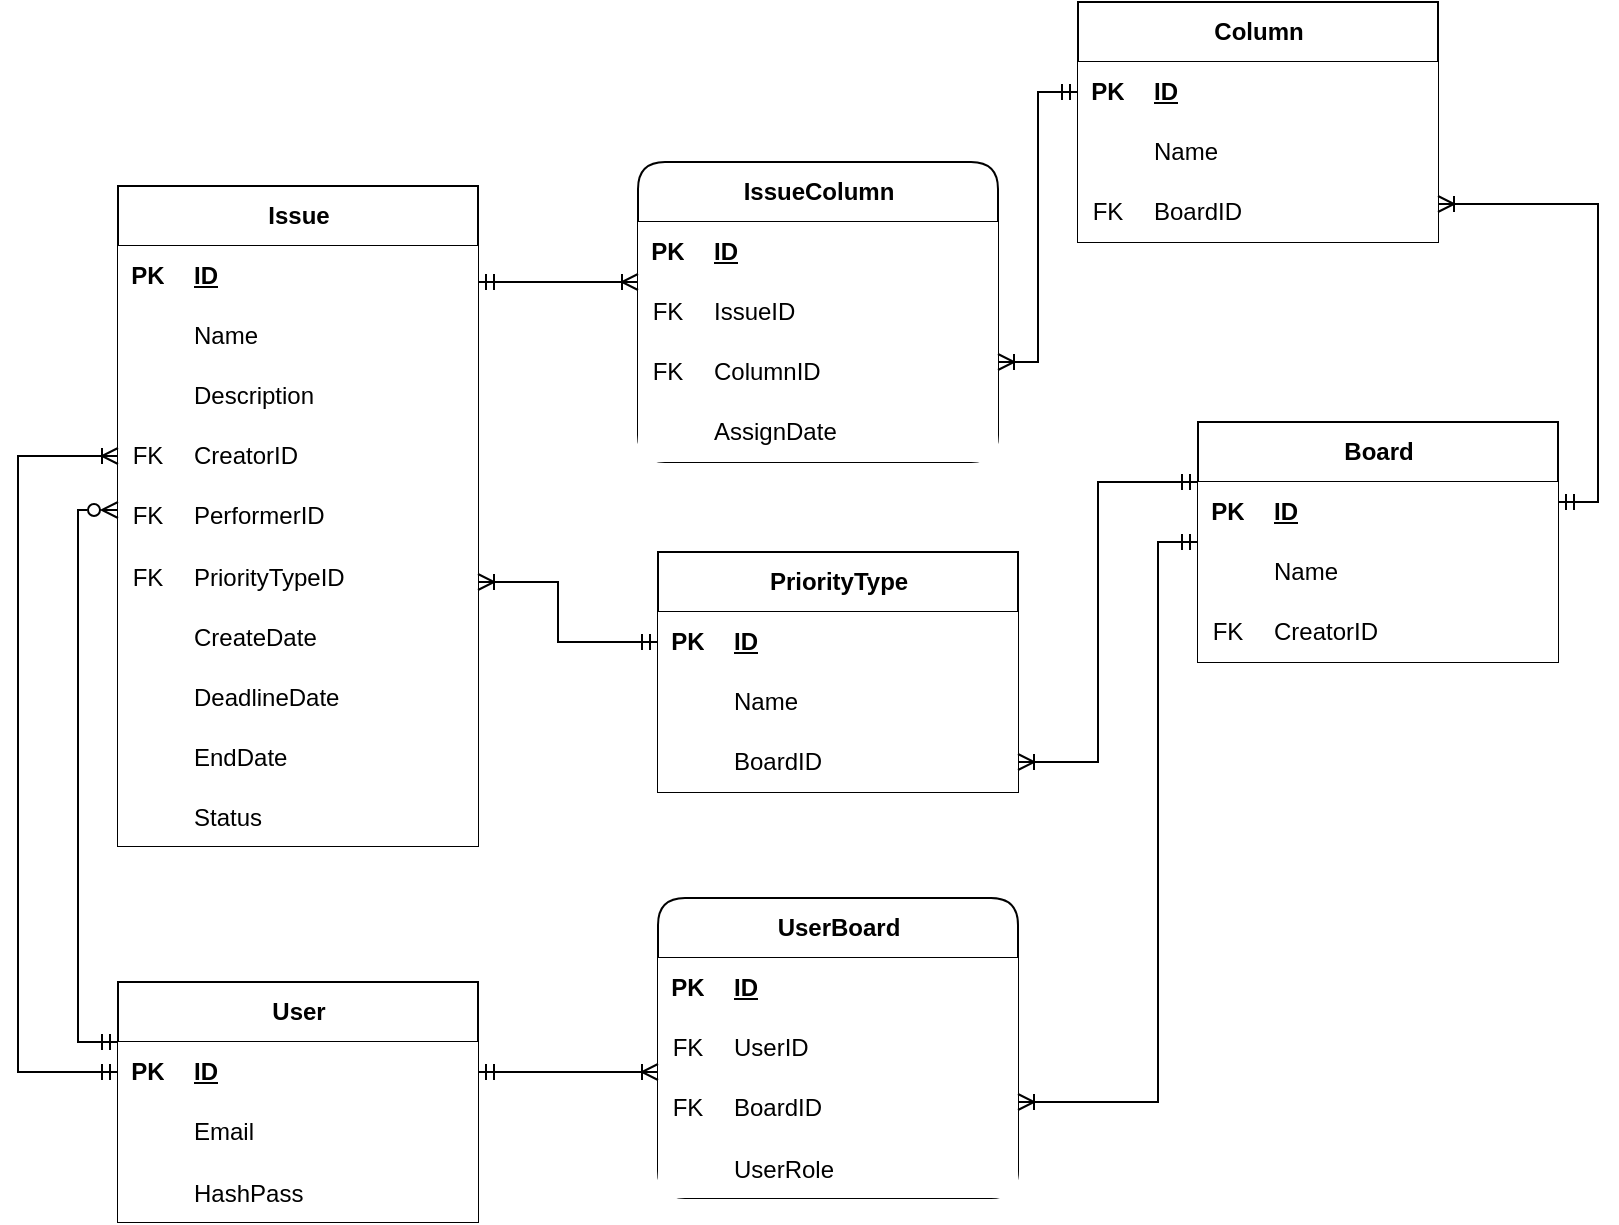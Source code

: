 <mxfile version="22.0.2" type="device">
  <diagram id="C5RBs43oDa-KdzZeNtuy" name="Page-1">
    <mxGraphModel dx="926" dy="1287" grid="1" gridSize="10" guides="1" tooltips="1" connect="1" arrows="1" fold="1" page="1" pageScale="1" pageWidth="827" pageHeight="1169" math="0" shadow="0">
      <root>
        <mxCell id="WIyWlLk6GJQsqaUBKTNV-0" />
        <mxCell id="WIyWlLk6GJQsqaUBKTNV-1" parent="WIyWlLk6GJQsqaUBKTNV-0" />
        <mxCell id="fGtyO2bRwOL8KvUSfnEm-0" value="User" style="shape=table;startSize=30;container=1;collapsible=1;childLayout=tableLayout;fixedRows=1;rowLines=0;fontStyle=1;align=center;resizeLast=1;html=1;" parent="WIyWlLk6GJQsqaUBKTNV-1" vertex="1">
          <mxGeometry x="60" y="570" width="180" height="120" as="geometry" />
        </mxCell>
        <mxCell id="fGtyO2bRwOL8KvUSfnEm-1" value="" style="shape=tableRow;horizontal=0;startSize=0;swimlaneHead=0;swimlaneBody=0;collapsible=0;dropTarget=0;points=[[0,0.5],[1,0.5]];portConstraint=eastwest;top=0;left=0;right=0;bottom=1;" parent="fGtyO2bRwOL8KvUSfnEm-0" vertex="1">
          <mxGeometry y="30" width="180" height="30" as="geometry" />
        </mxCell>
        <mxCell id="fGtyO2bRwOL8KvUSfnEm-2" value="PK" style="shape=partialRectangle;connectable=0;top=0;left=0;bottom=0;right=0;fontStyle=1;overflow=hidden;whiteSpace=wrap;html=1;" parent="fGtyO2bRwOL8KvUSfnEm-1" vertex="1">
          <mxGeometry width="30" height="30" as="geometry">
            <mxRectangle width="30" height="30" as="alternateBounds" />
          </mxGeometry>
        </mxCell>
        <mxCell id="fGtyO2bRwOL8KvUSfnEm-3" value="ID" style="shape=partialRectangle;connectable=0;top=0;left=0;bottom=0;right=0;align=left;spacingLeft=6;fontStyle=5;overflow=hidden;whiteSpace=wrap;html=1;" parent="fGtyO2bRwOL8KvUSfnEm-1" vertex="1">
          <mxGeometry x="30" width="150" height="30" as="geometry">
            <mxRectangle width="150" height="30" as="alternateBounds" />
          </mxGeometry>
        </mxCell>
        <mxCell id="fGtyO2bRwOL8KvUSfnEm-10" value="" style="shape=tableRow;horizontal=0;startSize=0;swimlaneHead=0;swimlaneBody=0;collapsible=0;dropTarget=0;points=[[0,0.5],[1,0.5]];portConstraint=eastwest;top=0;left=0;right=0;bottom=0;" parent="fGtyO2bRwOL8KvUSfnEm-0" vertex="1">
          <mxGeometry y="60" width="180" height="30" as="geometry" />
        </mxCell>
        <mxCell id="fGtyO2bRwOL8KvUSfnEm-11" value="" style="shape=partialRectangle;connectable=0;top=0;left=0;bottom=0;right=0;editable=1;overflow=hidden;whiteSpace=wrap;html=1;" parent="fGtyO2bRwOL8KvUSfnEm-10" vertex="1">
          <mxGeometry width="30" height="30" as="geometry">
            <mxRectangle width="30" height="30" as="alternateBounds" />
          </mxGeometry>
        </mxCell>
        <mxCell id="fGtyO2bRwOL8KvUSfnEm-12" value="Email" style="shape=partialRectangle;connectable=0;top=0;left=0;bottom=0;right=0;align=left;spacingLeft=6;overflow=hidden;whiteSpace=wrap;html=1;" parent="fGtyO2bRwOL8KvUSfnEm-10" vertex="1">
          <mxGeometry x="30" width="150" height="30" as="geometry">
            <mxRectangle width="150" height="30" as="alternateBounds" />
          </mxGeometry>
        </mxCell>
        <mxCell id="fGtyO2bRwOL8KvUSfnEm-19" value="" style="shape=tableRow;horizontal=0;startSize=0;swimlaneHead=0;swimlaneBody=0;collapsible=0;dropTarget=0;points=[[0,0.5],[1,0.5]];portConstraint=eastwest;top=0;left=0;right=0;bottom=0;" parent="fGtyO2bRwOL8KvUSfnEm-0" vertex="1">
          <mxGeometry y="90" width="180" height="30" as="geometry" />
        </mxCell>
        <mxCell id="fGtyO2bRwOL8KvUSfnEm-20" value="" style="shape=partialRectangle;connectable=0;top=0;left=0;bottom=0;right=0;editable=1;overflow=hidden;" parent="fGtyO2bRwOL8KvUSfnEm-19" vertex="1">
          <mxGeometry width="30" height="30" as="geometry">
            <mxRectangle width="30" height="30" as="alternateBounds" />
          </mxGeometry>
        </mxCell>
        <mxCell id="fGtyO2bRwOL8KvUSfnEm-21" value="HashPass" style="shape=partialRectangle;connectable=0;top=0;left=0;bottom=0;right=0;align=left;spacingLeft=6;overflow=hidden;" parent="fGtyO2bRwOL8KvUSfnEm-19" vertex="1">
          <mxGeometry x="30" width="150" height="30" as="geometry">
            <mxRectangle width="150" height="30" as="alternateBounds" />
          </mxGeometry>
        </mxCell>
        <mxCell id="fGtyO2bRwOL8KvUSfnEm-44" value="Issue" style="shape=table;startSize=30;container=1;collapsible=1;childLayout=tableLayout;fixedRows=1;rowLines=0;fontStyle=1;align=center;resizeLast=1;html=1;" parent="WIyWlLk6GJQsqaUBKTNV-1" vertex="1">
          <mxGeometry x="60" y="172" width="180" height="330" as="geometry" />
        </mxCell>
        <mxCell id="fGtyO2bRwOL8KvUSfnEm-45" value="" style="shape=tableRow;horizontal=0;startSize=0;swimlaneHead=0;swimlaneBody=0;collapsible=0;dropTarget=0;points=[[0,0.5],[1,0.5]];portConstraint=eastwest;top=0;left=0;right=0;bottom=1;" parent="fGtyO2bRwOL8KvUSfnEm-44" vertex="1">
          <mxGeometry y="30" width="180" height="30" as="geometry" />
        </mxCell>
        <mxCell id="fGtyO2bRwOL8KvUSfnEm-46" value="PK" style="shape=partialRectangle;connectable=0;top=0;left=0;bottom=0;right=0;fontStyle=1;overflow=hidden;whiteSpace=wrap;html=1;" parent="fGtyO2bRwOL8KvUSfnEm-45" vertex="1">
          <mxGeometry width="30" height="30" as="geometry">
            <mxRectangle width="30" height="30" as="alternateBounds" />
          </mxGeometry>
        </mxCell>
        <mxCell id="fGtyO2bRwOL8KvUSfnEm-47" value="ID" style="shape=partialRectangle;connectable=0;top=0;left=0;bottom=0;right=0;align=left;spacingLeft=6;fontStyle=5;overflow=hidden;whiteSpace=wrap;html=1;" parent="fGtyO2bRwOL8KvUSfnEm-45" vertex="1">
          <mxGeometry x="30" width="150" height="30" as="geometry">
            <mxRectangle width="150" height="30" as="alternateBounds" />
          </mxGeometry>
        </mxCell>
        <mxCell id="fGtyO2bRwOL8KvUSfnEm-48" value="" style="shape=tableRow;horizontal=0;startSize=0;swimlaneHead=0;swimlaneBody=0;collapsible=0;dropTarget=0;points=[[0,0.5],[1,0.5]];portConstraint=eastwest;top=0;left=0;right=0;bottom=0;" parent="fGtyO2bRwOL8KvUSfnEm-44" vertex="1">
          <mxGeometry y="60" width="180" height="30" as="geometry" />
        </mxCell>
        <mxCell id="fGtyO2bRwOL8KvUSfnEm-49" value="" style="shape=partialRectangle;connectable=0;top=0;left=0;bottom=0;right=0;editable=1;overflow=hidden;whiteSpace=wrap;html=1;" parent="fGtyO2bRwOL8KvUSfnEm-48" vertex="1">
          <mxGeometry width="30" height="30" as="geometry">
            <mxRectangle width="30" height="30" as="alternateBounds" />
          </mxGeometry>
        </mxCell>
        <mxCell id="fGtyO2bRwOL8KvUSfnEm-50" value="Name" style="shape=partialRectangle;connectable=0;top=0;left=0;bottom=0;right=0;align=left;spacingLeft=6;overflow=hidden;whiteSpace=wrap;html=1;" parent="fGtyO2bRwOL8KvUSfnEm-48" vertex="1">
          <mxGeometry x="30" width="150" height="30" as="geometry">
            <mxRectangle width="150" height="30" as="alternateBounds" />
          </mxGeometry>
        </mxCell>
        <mxCell id="fGtyO2bRwOL8KvUSfnEm-51" value="" style="shape=tableRow;horizontal=0;startSize=0;swimlaneHead=0;swimlaneBody=0;collapsible=0;dropTarget=0;points=[[0,0.5],[1,0.5]];portConstraint=eastwest;top=0;left=0;right=0;bottom=0;" parent="fGtyO2bRwOL8KvUSfnEm-44" vertex="1">
          <mxGeometry y="90" width="180" height="30" as="geometry" />
        </mxCell>
        <mxCell id="fGtyO2bRwOL8KvUSfnEm-52" value="" style="shape=partialRectangle;connectable=0;top=0;left=0;bottom=0;right=0;editable=1;overflow=hidden;whiteSpace=wrap;html=1;" parent="fGtyO2bRwOL8KvUSfnEm-51" vertex="1">
          <mxGeometry width="30" height="30" as="geometry">
            <mxRectangle width="30" height="30" as="alternateBounds" />
          </mxGeometry>
        </mxCell>
        <mxCell id="fGtyO2bRwOL8KvUSfnEm-53" value="Description" style="shape=partialRectangle;connectable=0;top=0;left=0;bottom=0;right=0;align=left;spacingLeft=6;overflow=hidden;whiteSpace=wrap;html=1;" parent="fGtyO2bRwOL8KvUSfnEm-51" vertex="1">
          <mxGeometry x="30" width="150" height="30" as="geometry">
            <mxRectangle width="150" height="30" as="alternateBounds" />
          </mxGeometry>
        </mxCell>
        <mxCell id="fGtyO2bRwOL8KvUSfnEm-54" value="" style="shape=tableRow;horizontal=0;startSize=0;swimlaneHead=0;swimlaneBody=0;collapsible=0;dropTarget=0;points=[[0,0.5],[1,0.5]];portConstraint=eastwest;top=0;left=0;right=0;bottom=0;" parent="fGtyO2bRwOL8KvUSfnEm-44" vertex="1">
          <mxGeometry y="120" width="180" height="30" as="geometry" />
        </mxCell>
        <mxCell id="fGtyO2bRwOL8KvUSfnEm-55" value="FK" style="shape=partialRectangle;connectable=0;top=0;left=0;bottom=0;right=0;fontStyle=0;overflow=hidden;whiteSpace=wrap;html=1;" parent="fGtyO2bRwOL8KvUSfnEm-54" vertex="1">
          <mxGeometry width="30" height="30" as="geometry">
            <mxRectangle width="30" height="30" as="alternateBounds" />
          </mxGeometry>
        </mxCell>
        <mxCell id="fGtyO2bRwOL8KvUSfnEm-56" value="CreatorID" style="shape=partialRectangle;connectable=0;top=0;left=0;bottom=0;right=0;align=left;spacingLeft=6;fontStyle=0;overflow=hidden;whiteSpace=wrap;html=1;" parent="fGtyO2bRwOL8KvUSfnEm-54" vertex="1">
          <mxGeometry x="30" width="150" height="30" as="geometry">
            <mxRectangle width="150" height="30" as="alternateBounds" />
          </mxGeometry>
        </mxCell>
        <mxCell id="fGtyO2bRwOL8KvUSfnEm-57" value="" style="shape=tableRow;horizontal=0;startSize=0;swimlaneHead=0;swimlaneBody=0;collapsible=0;dropTarget=0;points=[[0,0.5],[1,0.5]];portConstraint=eastwest;top=0;left=0;right=0;bottom=0;" parent="fGtyO2bRwOL8KvUSfnEm-44" vertex="1">
          <mxGeometry y="150" width="180" height="30" as="geometry" />
        </mxCell>
        <mxCell id="fGtyO2bRwOL8KvUSfnEm-58" value="FK" style="shape=partialRectangle;connectable=0;top=0;left=0;bottom=0;right=0;fontStyle=0;overflow=hidden;whiteSpace=wrap;html=1;" parent="fGtyO2bRwOL8KvUSfnEm-57" vertex="1">
          <mxGeometry width="30" height="30" as="geometry">
            <mxRectangle width="30" height="30" as="alternateBounds" />
          </mxGeometry>
        </mxCell>
        <mxCell id="fGtyO2bRwOL8KvUSfnEm-59" value="PerformerID" style="shape=partialRectangle;connectable=0;top=0;left=0;bottom=0;right=0;align=left;spacingLeft=6;fontStyle=0;overflow=hidden;whiteSpace=wrap;html=1;" parent="fGtyO2bRwOL8KvUSfnEm-57" vertex="1">
          <mxGeometry x="30" width="150" height="30" as="geometry">
            <mxRectangle width="150" height="30" as="alternateBounds" />
          </mxGeometry>
        </mxCell>
        <mxCell id="fGtyO2bRwOL8KvUSfnEm-63" value="" style="shape=tableRow;horizontal=0;startSize=0;swimlaneHead=0;swimlaneBody=0;collapsible=0;dropTarget=0;points=[[0,0.5],[1,0.5]];portConstraint=eastwest;top=0;left=0;right=0;bottom=0;" parent="fGtyO2bRwOL8KvUSfnEm-44" vertex="1">
          <mxGeometry y="180" width="180" height="30" as="geometry" />
        </mxCell>
        <mxCell id="fGtyO2bRwOL8KvUSfnEm-64" value="FK" style="shape=partialRectangle;connectable=0;top=0;left=0;bottom=0;right=0;editable=1;overflow=hidden;" parent="fGtyO2bRwOL8KvUSfnEm-63" vertex="1">
          <mxGeometry width="30" height="30" as="geometry">
            <mxRectangle width="30" height="30" as="alternateBounds" />
          </mxGeometry>
        </mxCell>
        <mxCell id="fGtyO2bRwOL8KvUSfnEm-65" value="РriorityTypeID" style="shape=partialRectangle;connectable=0;top=0;left=0;bottom=0;right=0;align=left;spacingLeft=6;overflow=hidden;" parent="fGtyO2bRwOL8KvUSfnEm-63" vertex="1">
          <mxGeometry x="30" width="150" height="30" as="geometry">
            <mxRectangle width="150" height="30" as="alternateBounds" />
          </mxGeometry>
        </mxCell>
        <mxCell id="fGtyO2bRwOL8KvUSfnEm-66" value="" style="shape=tableRow;horizontal=0;startSize=0;swimlaneHead=0;swimlaneBody=0;collapsible=0;dropTarget=0;points=[[0,0.5],[1,0.5]];portConstraint=eastwest;top=0;left=0;right=0;bottom=0;" parent="fGtyO2bRwOL8KvUSfnEm-44" vertex="1">
          <mxGeometry y="210" width="180" height="30" as="geometry" />
        </mxCell>
        <mxCell id="fGtyO2bRwOL8KvUSfnEm-67" value="" style="shape=partialRectangle;connectable=0;top=0;left=0;bottom=0;right=0;editable=1;overflow=hidden;" parent="fGtyO2bRwOL8KvUSfnEm-66" vertex="1">
          <mxGeometry width="30" height="30" as="geometry">
            <mxRectangle width="30" height="30" as="alternateBounds" />
          </mxGeometry>
        </mxCell>
        <mxCell id="fGtyO2bRwOL8KvUSfnEm-68" value="CreateDate" style="shape=partialRectangle;connectable=0;top=0;left=0;bottom=0;right=0;align=left;spacingLeft=6;overflow=hidden;" parent="fGtyO2bRwOL8KvUSfnEm-66" vertex="1">
          <mxGeometry x="30" width="150" height="30" as="geometry">
            <mxRectangle width="150" height="30" as="alternateBounds" />
          </mxGeometry>
        </mxCell>
        <mxCell id="fGtyO2bRwOL8KvUSfnEm-69" value="" style="shape=tableRow;horizontal=0;startSize=0;swimlaneHead=0;swimlaneBody=0;collapsible=0;dropTarget=0;points=[[0,0.5],[1,0.5]];portConstraint=eastwest;top=0;left=0;right=0;bottom=0;" parent="fGtyO2bRwOL8KvUSfnEm-44" vertex="1">
          <mxGeometry y="240" width="180" height="30" as="geometry" />
        </mxCell>
        <mxCell id="fGtyO2bRwOL8KvUSfnEm-70" value="" style="shape=partialRectangle;connectable=0;top=0;left=0;bottom=0;right=0;editable=1;overflow=hidden;" parent="fGtyO2bRwOL8KvUSfnEm-69" vertex="1">
          <mxGeometry width="30" height="30" as="geometry">
            <mxRectangle width="30" height="30" as="alternateBounds" />
          </mxGeometry>
        </mxCell>
        <mxCell id="fGtyO2bRwOL8KvUSfnEm-71" value="DeadlineDate" style="shape=partialRectangle;connectable=0;top=0;left=0;bottom=0;right=0;align=left;spacingLeft=6;overflow=hidden;" parent="fGtyO2bRwOL8KvUSfnEm-69" vertex="1">
          <mxGeometry x="30" width="150" height="30" as="geometry">
            <mxRectangle width="150" height="30" as="alternateBounds" />
          </mxGeometry>
        </mxCell>
        <mxCell id="fGtyO2bRwOL8KvUSfnEm-72" value="" style="shape=tableRow;horizontal=0;startSize=0;swimlaneHead=0;swimlaneBody=0;collapsible=0;dropTarget=0;points=[[0,0.5],[1,0.5]];portConstraint=eastwest;top=0;left=0;right=0;bottom=0;" parent="fGtyO2bRwOL8KvUSfnEm-44" vertex="1">
          <mxGeometry y="270" width="180" height="30" as="geometry" />
        </mxCell>
        <mxCell id="fGtyO2bRwOL8KvUSfnEm-73" value="" style="shape=partialRectangle;connectable=0;top=0;left=0;bottom=0;right=0;editable=1;overflow=hidden;" parent="fGtyO2bRwOL8KvUSfnEm-72" vertex="1">
          <mxGeometry width="30" height="30" as="geometry">
            <mxRectangle width="30" height="30" as="alternateBounds" />
          </mxGeometry>
        </mxCell>
        <mxCell id="fGtyO2bRwOL8KvUSfnEm-74" value="EndDate" style="shape=partialRectangle;connectable=0;top=0;left=0;bottom=0;right=0;align=left;spacingLeft=6;overflow=hidden;" parent="fGtyO2bRwOL8KvUSfnEm-72" vertex="1">
          <mxGeometry x="30" width="150" height="30" as="geometry">
            <mxRectangle width="150" height="30" as="alternateBounds" />
          </mxGeometry>
        </mxCell>
        <mxCell id="fGtyO2bRwOL8KvUSfnEm-75" value="" style="shape=tableRow;horizontal=0;startSize=0;swimlaneHead=0;swimlaneBody=0;collapsible=0;dropTarget=0;points=[[0,0.5],[1,0.5]];portConstraint=eastwest;top=0;left=0;right=0;bottom=0;" parent="fGtyO2bRwOL8KvUSfnEm-44" vertex="1">
          <mxGeometry y="300" width="180" height="30" as="geometry" />
        </mxCell>
        <mxCell id="fGtyO2bRwOL8KvUSfnEm-76" value="" style="shape=partialRectangle;connectable=0;top=0;left=0;bottom=0;right=0;editable=1;overflow=hidden;" parent="fGtyO2bRwOL8KvUSfnEm-75" vertex="1">
          <mxGeometry width="30" height="30" as="geometry">
            <mxRectangle width="30" height="30" as="alternateBounds" />
          </mxGeometry>
        </mxCell>
        <mxCell id="fGtyO2bRwOL8KvUSfnEm-77" value="Status" style="shape=partialRectangle;connectable=0;top=0;left=0;bottom=0;right=0;align=left;spacingLeft=6;overflow=hidden;" parent="fGtyO2bRwOL8KvUSfnEm-75" vertex="1">
          <mxGeometry x="30" width="150" height="30" as="geometry">
            <mxRectangle width="150" height="30" as="alternateBounds" />
          </mxGeometry>
        </mxCell>
        <mxCell id="fGtyO2bRwOL8KvUSfnEm-78" value="Board" style="shape=table;startSize=30;container=1;collapsible=1;childLayout=tableLayout;fixedRows=1;rowLines=0;fontStyle=1;align=center;resizeLast=1;html=1;" parent="WIyWlLk6GJQsqaUBKTNV-1" vertex="1">
          <mxGeometry x="600" y="290" width="180" height="120" as="geometry" />
        </mxCell>
        <mxCell id="fGtyO2bRwOL8KvUSfnEm-79" value="" style="shape=tableRow;horizontal=0;startSize=0;swimlaneHead=0;swimlaneBody=0;collapsible=0;dropTarget=0;points=[[0,0.5],[1,0.5]];portConstraint=eastwest;top=0;left=0;right=0;bottom=1;" parent="fGtyO2bRwOL8KvUSfnEm-78" vertex="1">
          <mxGeometry y="30" width="180" height="30" as="geometry" />
        </mxCell>
        <mxCell id="fGtyO2bRwOL8KvUSfnEm-80" value="PK" style="shape=partialRectangle;connectable=0;top=0;left=0;bottom=0;right=0;fontStyle=1;overflow=hidden;whiteSpace=wrap;html=1;" parent="fGtyO2bRwOL8KvUSfnEm-79" vertex="1">
          <mxGeometry width="30" height="30" as="geometry">
            <mxRectangle width="30" height="30" as="alternateBounds" />
          </mxGeometry>
        </mxCell>
        <mxCell id="fGtyO2bRwOL8KvUSfnEm-81" value="ID" style="shape=partialRectangle;connectable=0;top=0;left=0;bottom=0;right=0;align=left;spacingLeft=6;fontStyle=5;overflow=hidden;whiteSpace=wrap;html=1;" parent="fGtyO2bRwOL8KvUSfnEm-79" vertex="1">
          <mxGeometry x="30" width="150" height="30" as="geometry">
            <mxRectangle width="150" height="30" as="alternateBounds" />
          </mxGeometry>
        </mxCell>
        <mxCell id="fGtyO2bRwOL8KvUSfnEm-82" value="" style="shape=tableRow;horizontal=0;startSize=0;swimlaneHead=0;swimlaneBody=0;collapsible=0;dropTarget=0;points=[[0,0.5],[1,0.5]];portConstraint=eastwest;top=0;left=0;right=0;bottom=0;" parent="fGtyO2bRwOL8KvUSfnEm-78" vertex="1">
          <mxGeometry y="60" width="180" height="30" as="geometry" />
        </mxCell>
        <mxCell id="fGtyO2bRwOL8KvUSfnEm-83" value="" style="shape=partialRectangle;connectable=0;top=0;left=0;bottom=0;right=0;editable=1;overflow=hidden;whiteSpace=wrap;html=1;" parent="fGtyO2bRwOL8KvUSfnEm-82" vertex="1">
          <mxGeometry width="30" height="30" as="geometry">
            <mxRectangle width="30" height="30" as="alternateBounds" />
          </mxGeometry>
        </mxCell>
        <mxCell id="fGtyO2bRwOL8KvUSfnEm-84" value="Name" style="shape=partialRectangle;connectable=0;top=0;left=0;bottom=0;right=0;align=left;spacingLeft=6;overflow=hidden;whiteSpace=wrap;html=1;" parent="fGtyO2bRwOL8KvUSfnEm-82" vertex="1">
          <mxGeometry x="30" width="150" height="30" as="geometry">
            <mxRectangle width="150" height="30" as="alternateBounds" />
          </mxGeometry>
        </mxCell>
        <mxCell id="fGtyO2bRwOL8KvUSfnEm-85" value="" style="shape=tableRow;horizontal=0;startSize=0;swimlaneHead=0;swimlaneBody=0;collapsible=0;dropTarget=0;points=[[0,0.5],[1,0.5]];portConstraint=eastwest;top=0;left=0;right=0;bottom=0;" parent="fGtyO2bRwOL8KvUSfnEm-78" vertex="1">
          <mxGeometry y="90" width="180" height="30" as="geometry" />
        </mxCell>
        <mxCell id="fGtyO2bRwOL8KvUSfnEm-86" value="FK" style="shape=partialRectangle;connectable=0;top=0;left=0;bottom=0;right=0;fontStyle=0;overflow=hidden;whiteSpace=wrap;html=1;" parent="fGtyO2bRwOL8KvUSfnEm-85" vertex="1">
          <mxGeometry width="30" height="30" as="geometry">
            <mxRectangle width="30" height="30" as="alternateBounds" />
          </mxGeometry>
        </mxCell>
        <mxCell id="fGtyO2bRwOL8KvUSfnEm-87" value="CreatorID" style="shape=partialRectangle;connectable=0;top=0;left=0;bottom=0;right=0;align=left;spacingLeft=6;fontStyle=0;overflow=hidden;whiteSpace=wrap;html=1;" parent="fGtyO2bRwOL8KvUSfnEm-85" vertex="1">
          <mxGeometry x="30" width="150" height="30" as="geometry">
            <mxRectangle width="150" height="30" as="alternateBounds" />
          </mxGeometry>
        </mxCell>
        <mxCell id="fGtyO2bRwOL8KvUSfnEm-91" value="Column" style="shape=table;startSize=30;container=1;collapsible=1;childLayout=tableLayout;fixedRows=1;rowLines=0;fontStyle=1;align=center;resizeLast=1;html=1;" parent="WIyWlLk6GJQsqaUBKTNV-1" vertex="1">
          <mxGeometry x="540" y="80" width="180" height="120" as="geometry" />
        </mxCell>
        <mxCell id="fGtyO2bRwOL8KvUSfnEm-92" value="" style="shape=tableRow;horizontal=0;startSize=0;swimlaneHead=0;swimlaneBody=0;collapsible=0;dropTarget=0;points=[[0,0.5],[1,0.5]];portConstraint=eastwest;top=0;left=0;right=0;bottom=1;" parent="fGtyO2bRwOL8KvUSfnEm-91" vertex="1">
          <mxGeometry y="30" width="180" height="30" as="geometry" />
        </mxCell>
        <mxCell id="fGtyO2bRwOL8KvUSfnEm-93" value="PK" style="shape=partialRectangle;connectable=0;top=0;left=0;bottom=0;right=0;fontStyle=1;overflow=hidden;whiteSpace=wrap;html=1;" parent="fGtyO2bRwOL8KvUSfnEm-92" vertex="1">
          <mxGeometry width="30" height="30" as="geometry">
            <mxRectangle width="30" height="30" as="alternateBounds" />
          </mxGeometry>
        </mxCell>
        <mxCell id="fGtyO2bRwOL8KvUSfnEm-94" value="ID" style="shape=partialRectangle;connectable=0;top=0;left=0;bottom=0;right=0;align=left;spacingLeft=6;fontStyle=5;overflow=hidden;whiteSpace=wrap;html=1;" parent="fGtyO2bRwOL8KvUSfnEm-92" vertex="1">
          <mxGeometry x="30" width="150" height="30" as="geometry">
            <mxRectangle width="150" height="30" as="alternateBounds" />
          </mxGeometry>
        </mxCell>
        <mxCell id="fGtyO2bRwOL8KvUSfnEm-95" value="" style="shape=tableRow;horizontal=0;startSize=0;swimlaneHead=0;swimlaneBody=0;collapsible=0;dropTarget=0;points=[[0,0.5],[1,0.5]];portConstraint=eastwest;top=0;left=0;right=0;bottom=0;" parent="fGtyO2bRwOL8KvUSfnEm-91" vertex="1">
          <mxGeometry y="60" width="180" height="30" as="geometry" />
        </mxCell>
        <mxCell id="fGtyO2bRwOL8KvUSfnEm-96" value="" style="shape=partialRectangle;connectable=0;top=0;left=0;bottom=0;right=0;editable=1;overflow=hidden;whiteSpace=wrap;html=1;" parent="fGtyO2bRwOL8KvUSfnEm-95" vertex="1">
          <mxGeometry width="30" height="30" as="geometry">
            <mxRectangle width="30" height="30" as="alternateBounds" />
          </mxGeometry>
        </mxCell>
        <mxCell id="fGtyO2bRwOL8KvUSfnEm-97" value="Name" style="shape=partialRectangle;connectable=0;top=0;left=0;bottom=0;right=0;align=left;spacingLeft=6;overflow=hidden;whiteSpace=wrap;html=1;" parent="fGtyO2bRwOL8KvUSfnEm-95" vertex="1">
          <mxGeometry x="30" width="150" height="30" as="geometry">
            <mxRectangle width="150" height="30" as="alternateBounds" />
          </mxGeometry>
        </mxCell>
        <mxCell id="fGtyO2bRwOL8KvUSfnEm-98" value="" style="shape=tableRow;horizontal=0;startSize=0;swimlaneHead=0;swimlaneBody=0;collapsible=0;dropTarget=0;points=[[0,0.5],[1,0.5]];portConstraint=eastwest;top=0;left=0;right=0;bottom=0;" parent="fGtyO2bRwOL8KvUSfnEm-91" vertex="1">
          <mxGeometry y="90" width="180" height="30" as="geometry" />
        </mxCell>
        <mxCell id="fGtyO2bRwOL8KvUSfnEm-99" value="FK" style="shape=partialRectangle;connectable=0;top=0;left=0;bottom=0;right=0;fontStyle=0;overflow=hidden;whiteSpace=wrap;html=1;" parent="fGtyO2bRwOL8KvUSfnEm-98" vertex="1">
          <mxGeometry width="30" height="30" as="geometry">
            <mxRectangle width="30" height="30" as="alternateBounds" />
          </mxGeometry>
        </mxCell>
        <mxCell id="fGtyO2bRwOL8KvUSfnEm-100" value="BoardID" style="shape=partialRectangle;connectable=0;top=0;left=0;bottom=0;right=0;align=left;spacingLeft=6;fontStyle=0;overflow=hidden;whiteSpace=wrap;html=1;" parent="fGtyO2bRwOL8KvUSfnEm-98" vertex="1">
          <mxGeometry x="30" width="150" height="30" as="geometry">
            <mxRectangle width="150" height="30" as="alternateBounds" />
          </mxGeometry>
        </mxCell>
        <mxCell id="fGtyO2bRwOL8KvUSfnEm-101" value="UserBoard" style="shape=table;startSize=30;container=1;collapsible=1;childLayout=tableLayout;fixedRows=1;rowLines=0;fontStyle=1;align=center;resizeLast=1;html=1;rounded=1;" parent="WIyWlLk6GJQsqaUBKTNV-1" vertex="1">
          <mxGeometry x="330" y="528" width="180" height="150" as="geometry" />
        </mxCell>
        <mxCell id="fGtyO2bRwOL8KvUSfnEm-102" value="" style="shape=tableRow;horizontal=0;startSize=0;swimlaneHead=0;swimlaneBody=0;collapsible=0;dropTarget=0;points=[[0,0.5],[1,0.5]];portConstraint=eastwest;top=0;left=0;right=0;bottom=1;" parent="fGtyO2bRwOL8KvUSfnEm-101" vertex="1">
          <mxGeometry y="30" width="180" height="30" as="geometry" />
        </mxCell>
        <mxCell id="fGtyO2bRwOL8KvUSfnEm-103" value="PK" style="shape=partialRectangle;connectable=0;top=0;left=0;bottom=0;right=0;fontStyle=1;overflow=hidden;whiteSpace=wrap;html=1;" parent="fGtyO2bRwOL8KvUSfnEm-102" vertex="1">
          <mxGeometry width="30" height="30" as="geometry">
            <mxRectangle width="30" height="30" as="alternateBounds" />
          </mxGeometry>
        </mxCell>
        <mxCell id="fGtyO2bRwOL8KvUSfnEm-104" value="ID" style="shape=partialRectangle;connectable=0;top=0;left=0;bottom=0;right=0;align=left;spacingLeft=6;fontStyle=5;overflow=hidden;whiteSpace=wrap;html=1;" parent="fGtyO2bRwOL8KvUSfnEm-102" vertex="1">
          <mxGeometry x="30" width="150" height="30" as="geometry">
            <mxRectangle width="150" height="30" as="alternateBounds" />
          </mxGeometry>
        </mxCell>
        <mxCell id="fGtyO2bRwOL8KvUSfnEm-105" value="" style="shape=tableRow;horizontal=0;startSize=0;swimlaneHead=0;swimlaneBody=0;collapsible=0;dropTarget=0;points=[[0,0.5],[1,0.5]];portConstraint=eastwest;top=0;left=0;right=0;bottom=0;" parent="fGtyO2bRwOL8KvUSfnEm-101" vertex="1">
          <mxGeometry y="60" width="180" height="30" as="geometry" />
        </mxCell>
        <mxCell id="fGtyO2bRwOL8KvUSfnEm-106" value="FK" style="shape=partialRectangle;connectable=0;top=0;left=0;bottom=0;right=0;fontStyle=0;overflow=hidden;whiteSpace=wrap;html=1;" parent="fGtyO2bRwOL8KvUSfnEm-105" vertex="1">
          <mxGeometry width="30" height="30" as="geometry">
            <mxRectangle width="30" height="30" as="alternateBounds" />
          </mxGeometry>
        </mxCell>
        <mxCell id="fGtyO2bRwOL8KvUSfnEm-107" value="UserID" style="shape=partialRectangle;connectable=0;top=0;left=0;bottom=0;right=0;align=left;spacingLeft=6;fontStyle=0;overflow=hidden;whiteSpace=wrap;html=1;" parent="fGtyO2bRwOL8KvUSfnEm-105" vertex="1">
          <mxGeometry x="30" width="150" height="30" as="geometry">
            <mxRectangle width="150" height="30" as="alternateBounds" />
          </mxGeometry>
        </mxCell>
        <mxCell id="fGtyO2bRwOL8KvUSfnEm-108" value="" style="shape=tableRow;horizontal=0;startSize=0;swimlaneHead=0;swimlaneBody=0;collapsible=0;dropTarget=0;points=[[0,0.5],[1,0.5]];portConstraint=eastwest;top=0;left=0;right=0;bottom=0;" parent="fGtyO2bRwOL8KvUSfnEm-101" vertex="1">
          <mxGeometry y="90" width="180" height="30" as="geometry" />
        </mxCell>
        <mxCell id="fGtyO2bRwOL8KvUSfnEm-109" value="FK" style="shape=partialRectangle;connectable=0;top=0;left=0;bottom=0;right=0;fontStyle=0;overflow=hidden;whiteSpace=wrap;html=1;" parent="fGtyO2bRwOL8KvUSfnEm-108" vertex="1">
          <mxGeometry width="30" height="30" as="geometry">
            <mxRectangle width="30" height="30" as="alternateBounds" />
          </mxGeometry>
        </mxCell>
        <mxCell id="fGtyO2bRwOL8KvUSfnEm-110" value="BoardID" style="shape=partialRectangle;connectable=0;top=0;left=0;bottom=0;right=0;align=left;spacingLeft=6;fontStyle=0;overflow=hidden;whiteSpace=wrap;html=1;" parent="fGtyO2bRwOL8KvUSfnEm-108" vertex="1">
          <mxGeometry x="30" width="150" height="30" as="geometry">
            <mxRectangle width="150" height="30" as="alternateBounds" />
          </mxGeometry>
        </mxCell>
        <mxCell id="fGtyO2bRwOL8KvUSfnEm-111" value="" style="shape=tableRow;horizontal=0;startSize=0;swimlaneHead=0;swimlaneBody=0;collapsible=0;dropTarget=0;points=[[0,0.5],[1,0.5]];portConstraint=eastwest;top=0;left=0;right=0;bottom=0;" parent="fGtyO2bRwOL8KvUSfnEm-101" vertex="1">
          <mxGeometry y="120" width="180" height="30" as="geometry" />
        </mxCell>
        <mxCell id="fGtyO2bRwOL8KvUSfnEm-112" value="" style="shape=partialRectangle;connectable=0;top=0;left=0;bottom=0;right=0;editable=1;overflow=hidden;" parent="fGtyO2bRwOL8KvUSfnEm-111" vertex="1">
          <mxGeometry width="30" height="30" as="geometry">
            <mxRectangle width="30" height="30" as="alternateBounds" />
          </mxGeometry>
        </mxCell>
        <mxCell id="fGtyO2bRwOL8KvUSfnEm-113" value="UserRole" style="shape=partialRectangle;connectable=0;top=0;left=0;bottom=0;right=0;align=left;spacingLeft=6;overflow=hidden;" parent="fGtyO2bRwOL8KvUSfnEm-111" vertex="1">
          <mxGeometry x="30" width="150" height="30" as="geometry">
            <mxRectangle width="150" height="30" as="alternateBounds" />
          </mxGeometry>
        </mxCell>
        <mxCell id="fGtyO2bRwOL8KvUSfnEm-115" value="" style="edgeStyle=orthogonalEdgeStyle;fontSize=12;html=1;endArrow=ERoneToMany;startArrow=ERmandOne;rounded=0;endFill=0;" parent="WIyWlLk6GJQsqaUBKTNV-1" source="fGtyO2bRwOL8KvUSfnEm-1" target="fGtyO2bRwOL8KvUSfnEm-105" edge="1">
          <mxGeometry width="100" height="100" relative="1" as="geometry">
            <mxPoint x="323" y="619" as="sourcePoint" />
            <mxPoint x="493" y="709" as="targetPoint" />
            <Array as="points">
              <mxPoint x="370" y="610" />
              <mxPoint x="370" y="603" />
            </Array>
          </mxGeometry>
        </mxCell>
        <mxCell id="fGtyO2bRwOL8KvUSfnEm-116" value="" style="edgeStyle=orthogonalEdgeStyle;fontSize=12;html=1;endArrow=ERoneToMany;startArrow=ERmandOne;rounded=0;endFill=0;" parent="WIyWlLk6GJQsqaUBKTNV-1" source="fGtyO2bRwOL8KvUSfnEm-1" target="fGtyO2bRwOL8KvUSfnEm-54" edge="1">
          <mxGeometry width="100" height="100" relative="1" as="geometry">
            <mxPoint x="103" y="659" as="sourcePoint" />
            <mxPoint x="103" y="329" as="targetPoint" />
            <Array as="points">
              <mxPoint x="10" y="615" />
              <mxPoint x="10" y="307" />
            </Array>
          </mxGeometry>
        </mxCell>
        <mxCell id="fGtyO2bRwOL8KvUSfnEm-117" value="" style="edgeStyle=orthogonalEdgeStyle;fontSize=12;html=1;endArrow=ERzeroToMany;startArrow=ERmandOne;rounded=0;endFill=0;" parent="WIyWlLk6GJQsqaUBKTNV-1" source="fGtyO2bRwOL8KvUSfnEm-1" target="fGtyO2bRwOL8KvUSfnEm-57" edge="1">
          <mxGeometry width="100" height="100" relative="1" as="geometry">
            <mxPoint x="153" y="649" as="sourcePoint" />
            <mxPoint x="133" y="329" as="targetPoint" />
            <Array as="points">
              <mxPoint x="40" y="600" />
              <mxPoint x="40" y="334" />
            </Array>
          </mxGeometry>
        </mxCell>
        <mxCell id="fGtyO2bRwOL8KvUSfnEm-121" value="" style="edgeStyle=orthogonalEdgeStyle;fontSize=12;html=1;endArrow=ERoneToMany;startArrow=ERmandOne;rounded=0;endFill=0;" parent="WIyWlLk6GJQsqaUBKTNV-1" source="fGtyO2bRwOL8KvUSfnEm-79" target="fGtyO2bRwOL8KvUSfnEm-98" edge="1">
          <mxGeometry width="100" height="100" relative="1" as="geometry">
            <mxPoint x="603" y="339" as="sourcePoint" />
            <mxPoint x="333" y="404" as="targetPoint" />
            <Array as="points">
              <mxPoint x="800" y="330" />
              <mxPoint x="800" y="181" />
            </Array>
          </mxGeometry>
        </mxCell>
        <mxCell id="fGtyO2bRwOL8KvUSfnEm-122" value="IssueColumn" style="shape=table;startSize=30;container=1;collapsible=1;childLayout=tableLayout;fixedRows=1;rowLines=0;fontStyle=1;align=center;resizeLast=1;html=1;rounded=1;" parent="WIyWlLk6GJQsqaUBKTNV-1" vertex="1">
          <mxGeometry x="320" y="160" width="180" height="150" as="geometry" />
        </mxCell>
        <mxCell id="fGtyO2bRwOL8KvUSfnEm-123" value="" style="shape=tableRow;horizontal=0;startSize=0;swimlaneHead=0;swimlaneBody=0;collapsible=0;dropTarget=0;points=[[0,0.5],[1,0.5]];portConstraint=eastwest;top=0;left=0;right=0;bottom=1;" parent="fGtyO2bRwOL8KvUSfnEm-122" vertex="1">
          <mxGeometry y="30" width="180" height="30" as="geometry" />
        </mxCell>
        <mxCell id="fGtyO2bRwOL8KvUSfnEm-124" value="PK" style="shape=partialRectangle;connectable=0;top=0;left=0;bottom=0;right=0;fontStyle=1;overflow=hidden;whiteSpace=wrap;html=1;" parent="fGtyO2bRwOL8KvUSfnEm-123" vertex="1">
          <mxGeometry width="30" height="30" as="geometry">
            <mxRectangle width="30" height="30" as="alternateBounds" />
          </mxGeometry>
        </mxCell>
        <mxCell id="fGtyO2bRwOL8KvUSfnEm-125" value="ID" style="shape=partialRectangle;connectable=0;top=0;left=0;bottom=0;right=0;align=left;spacingLeft=6;fontStyle=5;overflow=hidden;whiteSpace=wrap;html=1;" parent="fGtyO2bRwOL8KvUSfnEm-123" vertex="1">
          <mxGeometry x="30" width="150" height="30" as="geometry">
            <mxRectangle width="150" height="30" as="alternateBounds" />
          </mxGeometry>
        </mxCell>
        <mxCell id="fGtyO2bRwOL8KvUSfnEm-126" value="" style="shape=tableRow;horizontal=0;startSize=0;swimlaneHead=0;swimlaneBody=0;collapsible=0;dropTarget=0;points=[[0,0.5],[1,0.5]];portConstraint=eastwest;top=0;left=0;right=0;bottom=0;" parent="fGtyO2bRwOL8KvUSfnEm-122" vertex="1">
          <mxGeometry y="60" width="180" height="30" as="geometry" />
        </mxCell>
        <mxCell id="fGtyO2bRwOL8KvUSfnEm-127" value="FK" style="shape=partialRectangle;connectable=0;top=0;left=0;bottom=0;right=0;editable=1;overflow=hidden;whiteSpace=wrap;html=1;" parent="fGtyO2bRwOL8KvUSfnEm-126" vertex="1">
          <mxGeometry width="30" height="30" as="geometry">
            <mxRectangle width="30" height="30" as="alternateBounds" />
          </mxGeometry>
        </mxCell>
        <mxCell id="fGtyO2bRwOL8KvUSfnEm-128" value="IssueID" style="shape=partialRectangle;connectable=0;top=0;left=0;bottom=0;right=0;align=left;spacingLeft=6;overflow=hidden;whiteSpace=wrap;html=1;" parent="fGtyO2bRwOL8KvUSfnEm-126" vertex="1">
          <mxGeometry x="30" width="150" height="30" as="geometry">
            <mxRectangle width="150" height="30" as="alternateBounds" />
          </mxGeometry>
        </mxCell>
        <mxCell id="fGtyO2bRwOL8KvUSfnEm-129" value="" style="shape=tableRow;horizontal=0;startSize=0;swimlaneHead=0;swimlaneBody=0;collapsible=0;dropTarget=0;points=[[0,0.5],[1,0.5]];portConstraint=eastwest;top=0;left=0;right=0;bottom=0;" parent="fGtyO2bRwOL8KvUSfnEm-122" vertex="1">
          <mxGeometry y="90" width="180" height="30" as="geometry" />
        </mxCell>
        <mxCell id="fGtyO2bRwOL8KvUSfnEm-130" value="FK" style="shape=partialRectangle;connectable=0;top=0;left=0;bottom=0;right=0;fontStyle=0;overflow=hidden;whiteSpace=wrap;html=1;" parent="fGtyO2bRwOL8KvUSfnEm-129" vertex="1">
          <mxGeometry width="30" height="30" as="geometry">
            <mxRectangle width="30" height="30" as="alternateBounds" />
          </mxGeometry>
        </mxCell>
        <mxCell id="fGtyO2bRwOL8KvUSfnEm-131" value="ColumnID" style="shape=partialRectangle;connectable=0;top=0;left=0;bottom=0;right=0;align=left;spacingLeft=6;fontStyle=0;overflow=hidden;whiteSpace=wrap;html=1;" parent="fGtyO2bRwOL8KvUSfnEm-129" vertex="1">
          <mxGeometry x="30" width="150" height="30" as="geometry">
            <mxRectangle width="150" height="30" as="alternateBounds" />
          </mxGeometry>
        </mxCell>
        <mxCell id="fGtyO2bRwOL8KvUSfnEm-132" value="" style="shape=tableRow;horizontal=0;startSize=0;swimlaneHead=0;swimlaneBody=0;collapsible=0;dropTarget=0;points=[[0,0.5],[1,0.5]];portConstraint=eastwest;top=0;left=0;right=0;bottom=0;" parent="fGtyO2bRwOL8KvUSfnEm-122" vertex="1">
          <mxGeometry y="120" width="180" height="30" as="geometry" />
        </mxCell>
        <mxCell id="fGtyO2bRwOL8KvUSfnEm-133" value="" style="shape=partialRectangle;connectable=0;top=0;left=0;bottom=0;right=0;fontStyle=0;overflow=hidden;whiteSpace=wrap;html=1;" parent="fGtyO2bRwOL8KvUSfnEm-132" vertex="1">
          <mxGeometry width="30" height="30" as="geometry">
            <mxRectangle width="30" height="30" as="alternateBounds" />
          </mxGeometry>
        </mxCell>
        <mxCell id="fGtyO2bRwOL8KvUSfnEm-134" value="AssignDate" style="shape=partialRectangle;connectable=0;top=0;left=0;bottom=0;right=0;align=left;spacingLeft=6;fontStyle=0;overflow=hidden;whiteSpace=wrap;html=1;" parent="fGtyO2bRwOL8KvUSfnEm-132" vertex="1">
          <mxGeometry x="30" width="150" height="30" as="geometry">
            <mxRectangle width="150" height="30" as="alternateBounds" />
          </mxGeometry>
        </mxCell>
        <mxCell id="fGtyO2bRwOL8KvUSfnEm-135" value="" style="edgeStyle=orthogonalEdgeStyle;fontSize=12;html=1;endArrow=ERoneToMany;startArrow=ERmandOne;rounded=0;endFill=0;" parent="WIyWlLk6GJQsqaUBKTNV-1" source="fGtyO2bRwOL8KvUSfnEm-45" target="fGtyO2bRwOL8KvUSfnEm-126" edge="1">
          <mxGeometry width="100" height="100" relative="1" as="geometry">
            <mxPoint x="153" y="649" as="sourcePoint" />
            <mxPoint x="-6" y="314" as="targetPoint" />
            <Array as="points">
              <mxPoint x="192" y="217" />
              <mxPoint x="192" y="227" />
            </Array>
          </mxGeometry>
        </mxCell>
        <mxCell id="fGtyO2bRwOL8KvUSfnEm-136" value="" style="edgeStyle=orthogonalEdgeStyle;fontSize=12;html=1;endArrow=ERoneToMany;startArrow=ERmandOne;rounded=0;endFill=0;" parent="WIyWlLk6GJQsqaUBKTNV-1" source="fGtyO2bRwOL8KvUSfnEm-92" target="fGtyO2bRwOL8KvUSfnEm-129" edge="1">
          <mxGeometry width="100" height="100" relative="1" as="geometry">
            <mxPoint x="174" y="227" as="sourcePoint" />
            <mxPoint x="446" y="260" as="targetPoint" />
            <Array as="points">
              <mxPoint x="520" y="125" />
              <mxPoint x="520" y="260" />
            </Array>
          </mxGeometry>
        </mxCell>
        <mxCell id="fGtyO2bRwOL8KvUSfnEm-137" value="PriorityType" style="shape=table;startSize=30;container=1;collapsible=1;childLayout=tableLayout;fixedRows=1;rowLines=0;fontStyle=1;align=center;resizeLast=1;html=1;" parent="WIyWlLk6GJQsqaUBKTNV-1" vertex="1">
          <mxGeometry x="330" y="355" width="180" height="120" as="geometry" />
        </mxCell>
        <mxCell id="fGtyO2bRwOL8KvUSfnEm-138" value="" style="shape=tableRow;horizontal=0;startSize=0;swimlaneHead=0;swimlaneBody=0;collapsible=0;dropTarget=0;points=[[0,0.5],[1,0.5]];portConstraint=eastwest;top=0;left=0;right=0;bottom=1;" parent="fGtyO2bRwOL8KvUSfnEm-137" vertex="1">
          <mxGeometry y="30" width="180" height="30" as="geometry" />
        </mxCell>
        <mxCell id="fGtyO2bRwOL8KvUSfnEm-139" value="PK" style="shape=partialRectangle;connectable=0;top=0;left=0;bottom=0;right=0;fontStyle=1;overflow=hidden;whiteSpace=wrap;html=1;" parent="fGtyO2bRwOL8KvUSfnEm-138" vertex="1">
          <mxGeometry width="30" height="30" as="geometry">
            <mxRectangle width="30" height="30" as="alternateBounds" />
          </mxGeometry>
        </mxCell>
        <mxCell id="fGtyO2bRwOL8KvUSfnEm-140" value="ID" style="shape=partialRectangle;connectable=0;top=0;left=0;bottom=0;right=0;align=left;spacingLeft=6;fontStyle=5;overflow=hidden;whiteSpace=wrap;html=1;" parent="fGtyO2bRwOL8KvUSfnEm-138" vertex="1">
          <mxGeometry x="30" width="150" height="30" as="geometry">
            <mxRectangle width="150" height="30" as="alternateBounds" />
          </mxGeometry>
        </mxCell>
        <mxCell id="fGtyO2bRwOL8KvUSfnEm-141" value="" style="shape=tableRow;horizontal=0;startSize=0;swimlaneHead=0;swimlaneBody=0;collapsible=0;dropTarget=0;points=[[0,0.5],[1,0.5]];portConstraint=eastwest;top=0;left=0;right=0;bottom=0;" parent="fGtyO2bRwOL8KvUSfnEm-137" vertex="1">
          <mxGeometry y="60" width="180" height="30" as="geometry" />
        </mxCell>
        <mxCell id="fGtyO2bRwOL8KvUSfnEm-142" value="" style="shape=partialRectangle;connectable=0;top=0;left=0;bottom=0;right=0;editable=1;overflow=hidden;whiteSpace=wrap;html=1;" parent="fGtyO2bRwOL8KvUSfnEm-141" vertex="1">
          <mxGeometry width="30" height="30" as="geometry">
            <mxRectangle width="30" height="30" as="alternateBounds" />
          </mxGeometry>
        </mxCell>
        <mxCell id="fGtyO2bRwOL8KvUSfnEm-143" value="Name" style="shape=partialRectangle;connectable=0;top=0;left=0;bottom=0;right=0;align=left;spacingLeft=6;overflow=hidden;whiteSpace=wrap;html=1;" parent="fGtyO2bRwOL8KvUSfnEm-141" vertex="1">
          <mxGeometry x="30" width="150" height="30" as="geometry">
            <mxRectangle width="150" height="30" as="alternateBounds" />
          </mxGeometry>
        </mxCell>
        <mxCell id="fGtyO2bRwOL8KvUSfnEm-144" value="" style="shape=tableRow;horizontal=0;startSize=0;swimlaneHead=0;swimlaneBody=0;collapsible=0;dropTarget=0;points=[[0,0.5],[1,0.5]];portConstraint=eastwest;top=0;left=0;right=0;bottom=0;" parent="fGtyO2bRwOL8KvUSfnEm-137" vertex="1">
          <mxGeometry y="90" width="180" height="30" as="geometry" />
        </mxCell>
        <mxCell id="fGtyO2bRwOL8KvUSfnEm-145" value="" style="shape=partialRectangle;connectable=0;top=0;left=0;bottom=0;right=0;fontStyle=0;overflow=hidden;whiteSpace=wrap;html=1;" parent="fGtyO2bRwOL8KvUSfnEm-144" vertex="1">
          <mxGeometry width="30" height="30" as="geometry">
            <mxRectangle width="30" height="30" as="alternateBounds" />
          </mxGeometry>
        </mxCell>
        <mxCell id="fGtyO2bRwOL8KvUSfnEm-146" value="BoardID" style="shape=partialRectangle;connectable=0;top=0;left=0;bottom=0;right=0;align=left;spacingLeft=6;fontStyle=0;overflow=hidden;whiteSpace=wrap;html=1;" parent="fGtyO2bRwOL8KvUSfnEm-144" vertex="1">
          <mxGeometry x="30" width="150" height="30" as="geometry">
            <mxRectangle width="150" height="30" as="alternateBounds" />
          </mxGeometry>
        </mxCell>
        <mxCell id="fGtyO2bRwOL8KvUSfnEm-149" value="" style="edgeStyle=orthogonalEdgeStyle;fontSize=12;html=1;endArrow=ERoneToMany;startArrow=ERmandOne;rounded=0;endFill=0;" parent="WIyWlLk6GJQsqaUBKTNV-1" source="fGtyO2bRwOL8KvUSfnEm-79" target="fGtyO2bRwOL8KvUSfnEm-108" edge="1">
          <mxGeometry width="100" height="100" relative="1" as="geometry">
            <mxPoint x="333" y="639" as="sourcePoint" />
            <mxPoint x="600" y="580" as="targetPoint" />
            <Array as="points">
              <mxPoint x="580" y="350" />
              <mxPoint x="580" y="630" />
            </Array>
          </mxGeometry>
        </mxCell>
        <mxCell id="fGtyO2bRwOL8KvUSfnEm-150" value="" style="edgeStyle=orthogonalEdgeStyle;fontSize=12;html=1;endArrow=ERoneToMany;startArrow=ERmandOne;rounded=0;endFill=0;" parent="WIyWlLk6GJQsqaUBKTNV-1" source="fGtyO2bRwOL8KvUSfnEm-138" target="fGtyO2bRwOL8KvUSfnEm-63" edge="1">
          <mxGeometry width="100" height="100" relative="1" as="geometry">
            <mxPoint x="297" y="397" as="sourcePoint" />
            <mxPoint x="164" y="384" as="targetPoint" />
            <Array as="points">
              <mxPoint x="280" y="400" />
              <mxPoint x="280" y="370" />
            </Array>
          </mxGeometry>
        </mxCell>
        <mxCell id="74pH4cvRU8mL7U8NYR_8-0" value="" style="edgeStyle=orthogonalEdgeStyle;fontSize=12;html=1;endArrow=ERoneToMany;startArrow=ERmandOne;rounded=0;endFill=0;" edge="1" parent="WIyWlLk6GJQsqaUBKTNV-1" source="fGtyO2bRwOL8KvUSfnEm-79" target="fGtyO2bRwOL8KvUSfnEm-144">
          <mxGeometry width="100" height="100" relative="1" as="geometry">
            <mxPoint x="610" y="345" as="sourcePoint" />
            <mxPoint x="520" y="640" as="targetPoint" />
            <Array as="points">
              <mxPoint x="550" y="320" />
              <mxPoint x="550" y="460" />
            </Array>
          </mxGeometry>
        </mxCell>
      </root>
    </mxGraphModel>
  </diagram>
</mxfile>
